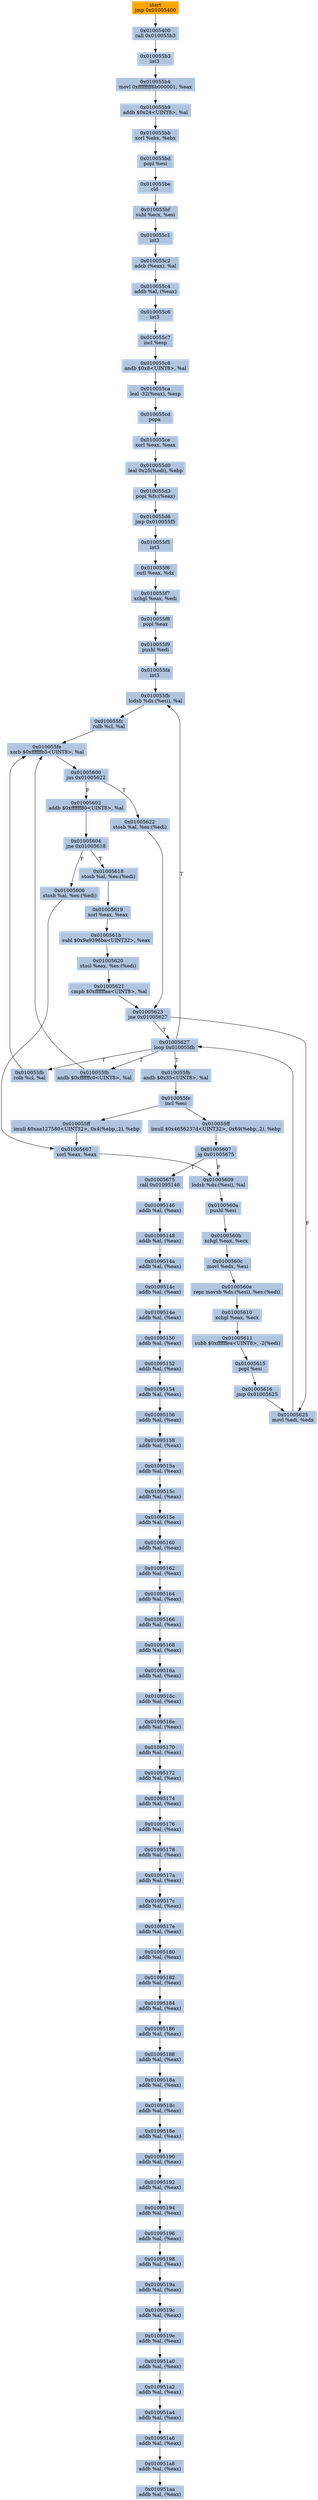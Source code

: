 digraph G {
node[shape=rectangle,style=filled,fillcolor=lightsteelblue,color=lightsteelblue]
bgcolor="transparent"
a0x010014d2jmp_0x01005400[label="start\njmp 0x01005400",color="lightgrey",fillcolor="orange"];
a0x01005400call_0x010055b3[label="0x01005400\ncall 0x010055b3"];
a0x010055b3int3_[label="0x010055b3\nint3 "];
a0x010055b4movl_0xffffffff8b000001_eax[label="0x010055b4\nmovl 0xffffffff8b000001, %eax"];
a0x010055b9addb_0x24UINT8_al[label="0x010055b9\naddb $0x24<UINT8>, %al"];
a0x010055bbxorl_ebx_ebx[label="0x010055bb\nxorl %ebx, %ebx"];
a0x010055bdpopl_esi[label="0x010055bd\npopl %esi"];
a0x010055becld_[label="0x010055be\ncld "];
a0x010055bfsubl_ecx_esi[label="0x010055bf\nsubl %ecx, %esi"];
a0x010055c1int3_[label="0x010055c1\nint3 "];
a0x010055c2adcb_eax__al[label="0x010055c2\nadcb (%eax), %al"];
a0x010055c4addb_al_eax_[label="0x010055c4\naddb %al, (%eax)"];
a0x010055c6int3_[label="0x010055c6\nint3 "];
a0x010055c7incl_esp[label="0x010055c7\nincl %esp"];
a0x010055c8andb_0x8UINT8_al[label="0x010055c8\nandb $0x8<UINT8>, %al"];
a0x010055caleal__32eax__esp[label="0x010055ca\nleal -32(%eax), %esp"];
a0x010055cdpopa_[label="0x010055cd\npopa "];
a0x010055cexorl_eax_eax[label="0x010055ce\nxorl %eax, %eax"];
a0x010055d0leal_0x25edi__ebp[label="0x010055d0\nleal 0x25(%edi), %ebp"];
a0x010055d3popl_fs_eax_[label="0x010055d3\npopl %fs:(%eax)"];
a0x010055d6jmp_0x010055f5[label="0x010055d6\njmp 0x010055f5"];
a0x010055f5int3_[label="0x010055f5\nint3 "];
a0x010055f6outl_eax_dx[label="0x010055f6\noutl %eax, %dx"];
a0x010055f7xchgl_eax_edi[label="0x010055f7\nxchgl %eax, %edi"];
a0x010055f8popl_eax[label="0x010055f8\npopl %eax"];
a0x010055f9pushl_edi[label="0x010055f9\npushl %edi"];
a0x010055faint3_[label="0x010055fa\nint3 "];
a0x010055fblodsb_ds_esi__al[label="0x010055fb\nlodsb %ds:(%esi), %al"];
a0x010055fcrolb_cl_al[label="0x010055fc\nrolb %cl, %al"];
a0x010055fexorb_0xffffffb5UINT8_al[label="0x010055fe\nxorb $0xffffffb5<UINT8>, %al"];
a0x01005600jns_0x01005622[label="0x01005600\njns 0x01005622"];
a0x01005602addb_0xffffff80UINT8_al[label="0x01005602\naddb $0xffffff80<UINT8>, %al"];
a0x01005604jne_0x01005618[label="0x01005604\njne 0x01005618"];
a0x01005618stosb_al_es_edi_[label="0x01005618\nstosb %al, %es:(%edi)"];
a0x01005619xorl_eax_eax[label="0x01005619\nxorl %eax, %eax"];
a0x0100561bsubl_0x9a9396baUINT32_eax[label="0x0100561b\nsubl $0x9a9396ba<UINT32>, %eax"];
a0x01005620stosl_eax_es_edi_[label="0x01005620\nstosl %eax, %es:(%edi)"];
a0x01005621cmpb_0xffffffaaUINT8_al[label="0x01005621\ncmpb $0xffffffaa<UINT8>, %al"];
a0x01005623jne_0x01005627[label="0x01005623\njne 0x01005627"];
a0x01005627loop_0x010055fb[label="0x01005627\nloop 0x010055fb"];
a0x01005622stosb_al_es_edi_[label="0x01005622\nstosb %al, %es:(%edi)"];
a0x01005606stosb_al_es_edi_[label="0x01005606\nstosb %al, %es:(%edi)"];
a0x01005607xorl_eax_eax[label="0x01005607\nxorl %eax, %eax"];
a0x01005609lodsb_ds_esi__al[label="0x01005609\nlodsb %ds:(%esi), %al"];
a0x0100560apushl_esi[label="0x0100560a\npushl %esi"];
a0x0100560bxchgl_eax_ecx[label="0x0100560b\nxchgl %eax, %ecx"];
a0x0100560cmovl_edx_esi[label="0x0100560c\nmovl %edx, %esi"];
a0x0100560erepz_movsb_ds_esi__es_edi_[label="0x0100560e\nrepz movsb %ds:(%esi), %es:(%edi)"];
a0x01005610xchgl_eax_ecx[label="0x01005610\nxchgl %eax, %ecx"];
a0x01005611subb_0xffffffeaUINT8__2edi_[label="0x01005611\nsubb $0xffffffea<UINT8>, -2(%edi)"];
a0x01005615popl_esi[label="0x01005615\npopl %esi"];
a0x01005616jmp_0x01005625[label="0x01005616\njmp 0x01005625"];
a0x01005625movl_edi_edx[label="0x01005625\nmovl %edi, %edx"];
a0x010055fbrolb_cl_al[label="0x010055fb\nrolb %cl, %al"];
a0x010055fbandb_0xffffffc0UINT8_al[label="0x010055fb\nandb $0xffffffc0<UINT8>, %al"];
a0x010055fbandb_0x35UINT8_al[label="0x010055fb\nandb $0x35<UINT8>, %al"];
a0x010055feincl_esi[label="0x010055fe\nincl %esi"];
a0x010055ffimull_0xaa127580UINT32_0x4ebp2__ebp[label="0x010055ff\nimull $0xaa127580<UINT32>, 0x4(%ebp,,2), %ebp"];
a0x010055ffimull_0x4656237dUINT32_0x69ebp2__ebp[label="0x010055ff\nimull $0x4656237d<UINT32>, 0x69(%ebp,,2), %ebp"];
a0x01005607jg_0x01005675[label="0x01005607\njg 0x01005675"];
a0x01005675call_0x01095146[label="0x01005675\ncall 0x01095146"];
a0x01095146addb_al_eax_[label="0x01095146\naddb %al, (%eax)"];
a0x01095148addb_al_eax_[label="0x01095148\naddb %al, (%eax)"];
a0x0109514aaddb_al_eax_[label="0x0109514a\naddb %al, (%eax)"];
a0x0109514caddb_al_eax_[label="0x0109514c\naddb %al, (%eax)"];
a0x0109514eaddb_al_eax_[label="0x0109514e\naddb %al, (%eax)"];
a0x01095150addb_al_eax_[label="0x01095150\naddb %al, (%eax)"];
a0x01095152addb_al_eax_[label="0x01095152\naddb %al, (%eax)"];
a0x01095154addb_al_eax_[label="0x01095154\naddb %al, (%eax)"];
a0x01095156addb_al_eax_[label="0x01095156\naddb %al, (%eax)"];
a0x01095158addb_al_eax_[label="0x01095158\naddb %al, (%eax)"];
a0x0109515aaddb_al_eax_[label="0x0109515a\naddb %al, (%eax)"];
a0x0109515caddb_al_eax_[label="0x0109515c\naddb %al, (%eax)"];
a0x0109515eaddb_al_eax_[label="0x0109515e\naddb %al, (%eax)"];
a0x01095160addb_al_eax_[label="0x01095160\naddb %al, (%eax)"];
a0x01095162addb_al_eax_[label="0x01095162\naddb %al, (%eax)"];
a0x01095164addb_al_eax_[label="0x01095164\naddb %al, (%eax)"];
a0x01095166addb_al_eax_[label="0x01095166\naddb %al, (%eax)"];
a0x01095168addb_al_eax_[label="0x01095168\naddb %al, (%eax)"];
a0x0109516aaddb_al_eax_[label="0x0109516a\naddb %al, (%eax)"];
a0x0109516caddb_al_eax_[label="0x0109516c\naddb %al, (%eax)"];
a0x0109516eaddb_al_eax_[label="0x0109516e\naddb %al, (%eax)"];
a0x01095170addb_al_eax_[label="0x01095170\naddb %al, (%eax)"];
a0x01095172addb_al_eax_[label="0x01095172\naddb %al, (%eax)"];
a0x01095174addb_al_eax_[label="0x01095174\naddb %al, (%eax)"];
a0x01095176addb_al_eax_[label="0x01095176\naddb %al, (%eax)"];
a0x01095178addb_al_eax_[label="0x01095178\naddb %al, (%eax)"];
a0x0109517aaddb_al_eax_[label="0x0109517a\naddb %al, (%eax)"];
a0x0109517caddb_al_eax_[label="0x0109517c\naddb %al, (%eax)"];
a0x0109517eaddb_al_eax_[label="0x0109517e\naddb %al, (%eax)"];
a0x01095180addb_al_eax_[label="0x01095180\naddb %al, (%eax)"];
a0x01095182addb_al_eax_[label="0x01095182\naddb %al, (%eax)"];
a0x01095184addb_al_eax_[label="0x01095184\naddb %al, (%eax)"];
a0x01095186addb_al_eax_[label="0x01095186\naddb %al, (%eax)"];
a0x01095188addb_al_eax_[label="0x01095188\naddb %al, (%eax)"];
a0x0109518aaddb_al_eax_[label="0x0109518a\naddb %al, (%eax)"];
a0x0109518caddb_al_eax_[label="0x0109518c\naddb %al, (%eax)"];
a0x0109518eaddb_al_eax_[label="0x0109518e\naddb %al, (%eax)"];
a0x01095190addb_al_eax_[label="0x01095190\naddb %al, (%eax)"];
a0x01095192addb_al_eax_[label="0x01095192\naddb %al, (%eax)"];
a0x01095194addb_al_eax_[label="0x01095194\naddb %al, (%eax)"];
a0x01095196addb_al_eax_[label="0x01095196\naddb %al, (%eax)"];
a0x01095198addb_al_eax_[label="0x01095198\naddb %al, (%eax)"];
a0x0109519aaddb_al_eax_[label="0x0109519a\naddb %al, (%eax)"];
a0x0109519caddb_al_eax_[label="0x0109519c\naddb %al, (%eax)"];
a0x0109519eaddb_al_eax_[label="0x0109519e\naddb %al, (%eax)"];
a0x010951a0addb_al_eax_[label="0x010951a0\naddb %al, (%eax)"];
a0x010951a2addb_al_eax_[label="0x010951a2\naddb %al, (%eax)"];
a0x010951a4addb_al_eax_[label="0x010951a4\naddb %al, (%eax)"];
a0x010951a6addb_al_eax_[label="0x010951a6\naddb %al, (%eax)"];
a0x010951a8addb_al_eax_[label="0x010951a8\naddb %al, (%eax)"];
a0x010951aaaddb_al_eax_[label="0x010951aa\naddb %al, (%eax)"];
a0x010014d2jmp_0x01005400 -> a0x01005400call_0x010055b3 [color="#000000"];
a0x01005400call_0x010055b3 -> a0x010055b3int3_ [color="#000000"];
a0x010055b3int3_ -> a0x010055b4movl_0xffffffff8b000001_eax [color="#000000"];
a0x010055b4movl_0xffffffff8b000001_eax -> a0x010055b9addb_0x24UINT8_al [color="#000000"];
a0x010055b9addb_0x24UINT8_al -> a0x010055bbxorl_ebx_ebx [color="#000000"];
a0x010055bbxorl_ebx_ebx -> a0x010055bdpopl_esi [color="#000000"];
a0x010055bdpopl_esi -> a0x010055becld_ [color="#000000"];
a0x010055becld_ -> a0x010055bfsubl_ecx_esi [color="#000000"];
a0x010055bfsubl_ecx_esi -> a0x010055c1int3_ [color="#000000"];
a0x010055c1int3_ -> a0x010055c2adcb_eax__al [color="#000000"];
a0x010055c2adcb_eax__al -> a0x010055c4addb_al_eax_ [color="#000000"];
a0x010055c4addb_al_eax_ -> a0x010055c6int3_ [color="#000000"];
a0x010055c6int3_ -> a0x010055c7incl_esp [color="#000000"];
a0x010055c7incl_esp -> a0x010055c8andb_0x8UINT8_al [color="#000000"];
a0x010055c8andb_0x8UINT8_al -> a0x010055caleal__32eax__esp [color="#000000"];
a0x010055caleal__32eax__esp -> a0x010055cdpopa_ [color="#000000"];
a0x010055cdpopa_ -> a0x010055cexorl_eax_eax [color="#000000"];
a0x010055cexorl_eax_eax -> a0x010055d0leal_0x25edi__ebp [color="#000000"];
a0x010055d0leal_0x25edi__ebp -> a0x010055d3popl_fs_eax_ [color="#000000"];
a0x010055d3popl_fs_eax_ -> a0x010055d6jmp_0x010055f5 [color="#000000"];
a0x010055d6jmp_0x010055f5 -> a0x010055f5int3_ [color="#000000"];
a0x010055f5int3_ -> a0x010055f6outl_eax_dx [color="#000000"];
a0x010055f6outl_eax_dx -> a0x010055f7xchgl_eax_edi [color="#000000"];
a0x010055f7xchgl_eax_edi -> a0x010055f8popl_eax [color="#000000"];
a0x010055f8popl_eax -> a0x010055f9pushl_edi [color="#000000"];
a0x010055f9pushl_edi -> a0x010055faint3_ [color="#000000"];
a0x010055faint3_ -> a0x010055fblodsb_ds_esi__al [color="#000000"];
a0x010055fblodsb_ds_esi__al -> a0x010055fcrolb_cl_al [color="#000000"];
a0x010055fcrolb_cl_al -> a0x010055fexorb_0xffffffb5UINT8_al [color="#000000"];
a0x010055fexorb_0xffffffb5UINT8_al -> a0x01005600jns_0x01005622 [color="#000000"];
a0x01005600jns_0x01005622 -> a0x01005602addb_0xffffff80UINT8_al [color="#000000",label="F"];
a0x01005602addb_0xffffff80UINT8_al -> a0x01005604jne_0x01005618 [color="#000000"];
a0x01005604jne_0x01005618 -> a0x01005618stosb_al_es_edi_ [color="#000000",label="T"];
a0x01005618stosb_al_es_edi_ -> a0x01005619xorl_eax_eax [color="#000000"];
a0x01005619xorl_eax_eax -> a0x0100561bsubl_0x9a9396baUINT32_eax [color="#000000"];
a0x0100561bsubl_0x9a9396baUINT32_eax -> a0x01005620stosl_eax_es_edi_ [color="#000000"];
a0x01005620stosl_eax_es_edi_ -> a0x01005621cmpb_0xffffffaaUINT8_al [color="#000000"];
a0x01005621cmpb_0xffffffaaUINT8_al -> a0x01005623jne_0x01005627 [color="#000000"];
a0x01005623jne_0x01005627 -> a0x01005627loop_0x010055fb [color="#000000",label="T"];
a0x01005627loop_0x010055fb -> a0x010055fblodsb_ds_esi__al [color="#000000",label="T"];
a0x01005600jns_0x01005622 -> a0x01005622stosb_al_es_edi_ [color="#000000",label="T"];
a0x01005622stosb_al_es_edi_ -> a0x01005623jne_0x01005627 [color="#000000"];
a0x01005604jne_0x01005618 -> a0x01005606stosb_al_es_edi_ [color="#000000",label="F"];
a0x01005606stosb_al_es_edi_ -> a0x01005607xorl_eax_eax [color="#000000"];
a0x01005607xorl_eax_eax -> a0x01005609lodsb_ds_esi__al [color="#000000"];
a0x01005609lodsb_ds_esi__al -> a0x0100560apushl_esi [color="#000000"];
a0x0100560apushl_esi -> a0x0100560bxchgl_eax_ecx [color="#000000"];
a0x0100560bxchgl_eax_ecx -> a0x0100560cmovl_edx_esi [color="#000000"];
a0x0100560cmovl_edx_esi -> a0x0100560erepz_movsb_ds_esi__es_edi_ [color="#000000"];
a0x0100560erepz_movsb_ds_esi__es_edi_ -> a0x01005610xchgl_eax_ecx [color="#000000"];
a0x01005610xchgl_eax_ecx -> a0x01005611subb_0xffffffeaUINT8__2edi_ [color="#000000"];
a0x01005611subb_0xffffffeaUINT8__2edi_ -> a0x01005615popl_esi [color="#000000"];
a0x01005615popl_esi -> a0x01005616jmp_0x01005625 [color="#000000"];
a0x01005616jmp_0x01005625 -> a0x01005625movl_edi_edx [color="#000000"];
a0x01005625movl_edi_edx -> a0x01005627loop_0x010055fb [color="#000000"];
a0x01005623jne_0x01005627 -> a0x01005625movl_edi_edx [color="#000000",label="F"];
a0x01005627loop_0x010055fb -> a0x010055fbrolb_cl_al [color="#000000",label="T"];
a0x010055fbrolb_cl_al -> a0x010055fexorb_0xffffffb5UINT8_al [color="#000000"];
a0x01005627loop_0x010055fb -> a0x010055fbandb_0xffffffc0UINT8_al [color="#000000",label="T"];
a0x010055fbandb_0xffffffc0UINT8_al -> a0x010055fexorb_0xffffffb5UINT8_al [color="#000000"];
a0x01005627loop_0x010055fb -> a0x010055fbandb_0x35UINT8_al [color="#000000",label="T"];
a0x010055fbandb_0x35UINT8_al -> a0x010055feincl_esi [color="#000000"];
a0x010055feincl_esi -> a0x010055ffimull_0xaa127580UINT32_0x4ebp2__ebp [color="#000000"];
a0x010055ffimull_0xaa127580UINT32_0x4ebp2__ebp -> a0x01005607xorl_eax_eax [color="#000000"];
a0x010055feincl_esi -> a0x010055ffimull_0x4656237dUINT32_0x69ebp2__ebp [color="#000000"];
a0x010055ffimull_0x4656237dUINT32_0x69ebp2__ebp -> a0x01005607jg_0x01005675 [color="#000000"];
a0x01005607jg_0x01005675 -> a0x01005609lodsb_ds_esi__al [color="#000000",label="F"];
a0x01005607jg_0x01005675 -> a0x01005675call_0x01095146 [color="#000000",label="T"];
a0x01005675call_0x01095146 -> a0x01095146addb_al_eax_ [color="#000000"];
a0x01095146addb_al_eax_ -> a0x01095148addb_al_eax_ [color="#000000"];
a0x01095148addb_al_eax_ -> a0x0109514aaddb_al_eax_ [color="#000000"];
a0x0109514aaddb_al_eax_ -> a0x0109514caddb_al_eax_ [color="#000000"];
a0x0109514caddb_al_eax_ -> a0x0109514eaddb_al_eax_ [color="#000000"];
a0x0109514eaddb_al_eax_ -> a0x01095150addb_al_eax_ [color="#000000"];
a0x01095150addb_al_eax_ -> a0x01095152addb_al_eax_ [color="#000000"];
a0x01095152addb_al_eax_ -> a0x01095154addb_al_eax_ [color="#000000"];
a0x01095154addb_al_eax_ -> a0x01095156addb_al_eax_ [color="#000000"];
a0x01095156addb_al_eax_ -> a0x01095158addb_al_eax_ [color="#000000"];
a0x01095158addb_al_eax_ -> a0x0109515aaddb_al_eax_ [color="#000000"];
a0x0109515aaddb_al_eax_ -> a0x0109515caddb_al_eax_ [color="#000000"];
a0x0109515caddb_al_eax_ -> a0x0109515eaddb_al_eax_ [color="#000000"];
a0x0109515eaddb_al_eax_ -> a0x01095160addb_al_eax_ [color="#000000"];
a0x01095160addb_al_eax_ -> a0x01095162addb_al_eax_ [color="#000000"];
a0x01095162addb_al_eax_ -> a0x01095164addb_al_eax_ [color="#000000"];
a0x01095164addb_al_eax_ -> a0x01095166addb_al_eax_ [color="#000000"];
a0x01095166addb_al_eax_ -> a0x01095168addb_al_eax_ [color="#000000"];
a0x01095168addb_al_eax_ -> a0x0109516aaddb_al_eax_ [color="#000000"];
a0x0109516aaddb_al_eax_ -> a0x0109516caddb_al_eax_ [color="#000000"];
a0x0109516caddb_al_eax_ -> a0x0109516eaddb_al_eax_ [color="#000000"];
a0x0109516eaddb_al_eax_ -> a0x01095170addb_al_eax_ [color="#000000"];
a0x01095170addb_al_eax_ -> a0x01095172addb_al_eax_ [color="#000000"];
a0x01095172addb_al_eax_ -> a0x01095174addb_al_eax_ [color="#000000"];
a0x01095174addb_al_eax_ -> a0x01095176addb_al_eax_ [color="#000000"];
a0x01095176addb_al_eax_ -> a0x01095178addb_al_eax_ [color="#000000"];
a0x01095178addb_al_eax_ -> a0x0109517aaddb_al_eax_ [color="#000000"];
a0x0109517aaddb_al_eax_ -> a0x0109517caddb_al_eax_ [color="#000000"];
a0x0109517caddb_al_eax_ -> a0x0109517eaddb_al_eax_ [color="#000000"];
a0x0109517eaddb_al_eax_ -> a0x01095180addb_al_eax_ [color="#000000"];
a0x01095180addb_al_eax_ -> a0x01095182addb_al_eax_ [color="#000000"];
a0x01095182addb_al_eax_ -> a0x01095184addb_al_eax_ [color="#000000"];
a0x01095184addb_al_eax_ -> a0x01095186addb_al_eax_ [color="#000000"];
a0x01095186addb_al_eax_ -> a0x01095188addb_al_eax_ [color="#000000"];
a0x01095188addb_al_eax_ -> a0x0109518aaddb_al_eax_ [color="#000000"];
a0x0109518aaddb_al_eax_ -> a0x0109518caddb_al_eax_ [color="#000000"];
a0x0109518caddb_al_eax_ -> a0x0109518eaddb_al_eax_ [color="#000000"];
a0x0109518eaddb_al_eax_ -> a0x01095190addb_al_eax_ [color="#000000"];
a0x01095190addb_al_eax_ -> a0x01095192addb_al_eax_ [color="#000000"];
a0x01095192addb_al_eax_ -> a0x01095194addb_al_eax_ [color="#000000"];
a0x01095194addb_al_eax_ -> a0x01095196addb_al_eax_ [color="#000000"];
a0x01095196addb_al_eax_ -> a0x01095198addb_al_eax_ [color="#000000"];
a0x01095198addb_al_eax_ -> a0x0109519aaddb_al_eax_ [color="#000000"];
a0x0109519aaddb_al_eax_ -> a0x0109519caddb_al_eax_ [color="#000000"];
a0x0109519caddb_al_eax_ -> a0x0109519eaddb_al_eax_ [color="#000000"];
a0x0109519eaddb_al_eax_ -> a0x010951a0addb_al_eax_ [color="#000000"];
a0x010951a0addb_al_eax_ -> a0x010951a2addb_al_eax_ [color="#000000"];
a0x010951a2addb_al_eax_ -> a0x010951a4addb_al_eax_ [color="#000000"];
a0x010951a4addb_al_eax_ -> a0x010951a6addb_al_eax_ [color="#000000"];
a0x010951a6addb_al_eax_ -> a0x010951a8addb_al_eax_ [color="#000000"];
a0x010951a8addb_al_eax_ -> a0x010951aaaddb_al_eax_ [color="#000000"];
}
